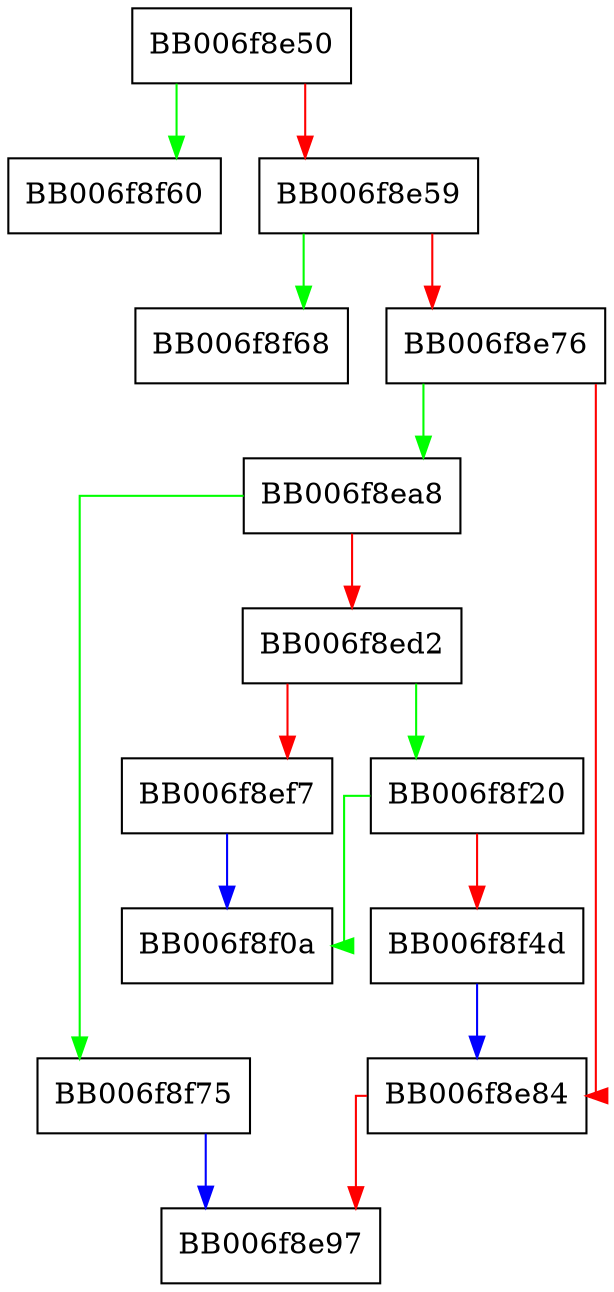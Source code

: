 digraph sm2sig_digest_signverify_update {
  node [shape="box"];
  graph [splines=ortho];
  BB006f8e50 -> BB006f8f60 [color="green"];
  BB006f8e50 -> BB006f8e59 [color="red"];
  BB006f8e59 -> BB006f8f68 [color="green"];
  BB006f8e59 -> BB006f8e76 [color="red"];
  BB006f8e76 -> BB006f8ea8 [color="green"];
  BB006f8e76 -> BB006f8e84 [color="red"];
  BB006f8e84 -> BB006f8e97 [color="red"];
  BB006f8ea8 -> BB006f8f75 [color="green"];
  BB006f8ea8 -> BB006f8ed2 [color="red"];
  BB006f8ed2 -> BB006f8f20 [color="green"];
  BB006f8ed2 -> BB006f8ef7 [color="red"];
  BB006f8ef7 -> BB006f8f0a [color="blue"];
  BB006f8f20 -> BB006f8f0a [color="green"];
  BB006f8f20 -> BB006f8f4d [color="red"];
  BB006f8f4d -> BB006f8e84 [color="blue"];
  BB006f8f75 -> BB006f8e97 [color="blue"];
}
